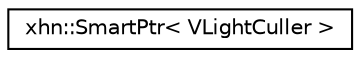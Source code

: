 digraph "Graphical Class Hierarchy"
{
  edge [fontname="Helvetica",fontsize="10",labelfontname="Helvetica",labelfontsize="10"];
  node [fontname="Helvetica",fontsize="10",shape=record];
  rankdir="LR";
  Node1 [label="xhn::SmartPtr\< VLightCuller \>",height=0.2,width=0.4,color="black", fillcolor="white", style="filled",URL="$classxhn_1_1_smart_ptr.html"];
}
